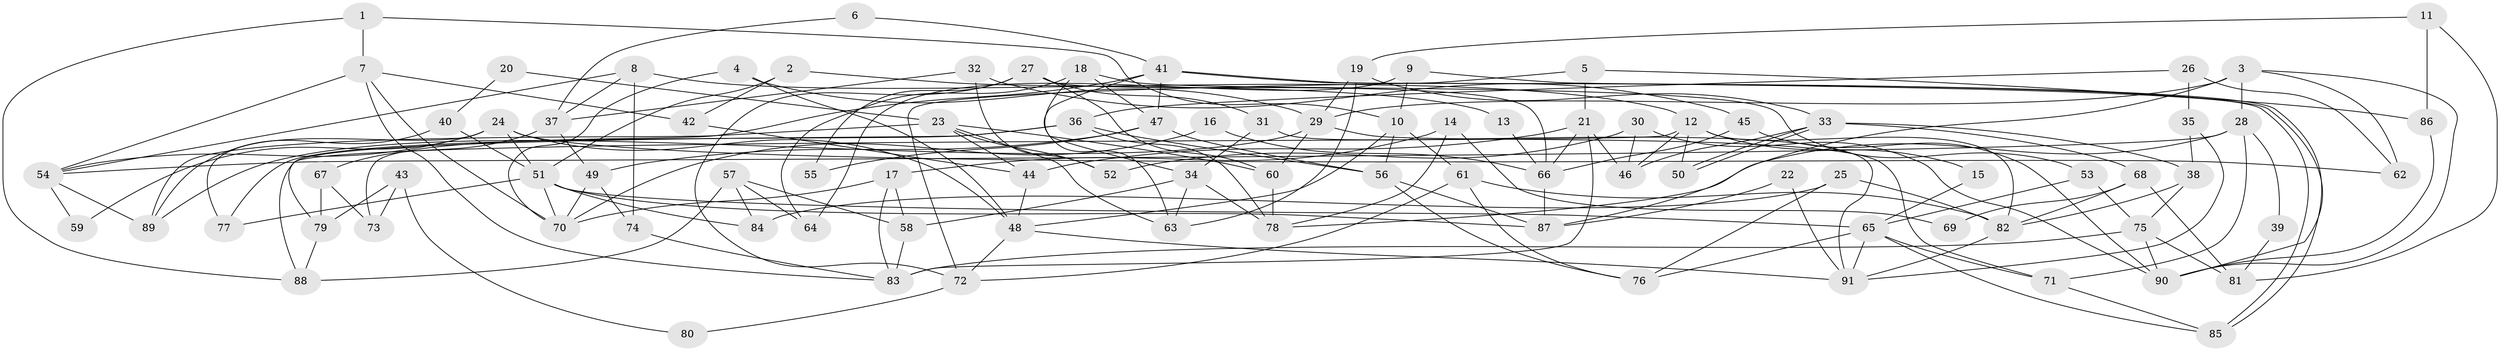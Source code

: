 // coarse degree distribution, {5: 0.125, 4: 0.16071428571428573, 6: 0.07142857142857142, 3: 0.19642857142857142, 9: 0.07142857142857142, 7: 0.125, 10: 0.03571428571428571, 2: 0.10714285714285714, 8: 0.08928571428571429, 1: 0.017857142857142856}
// Generated by graph-tools (version 1.1) at 2025/52/02/27/25 19:52:07]
// undirected, 91 vertices, 182 edges
graph export_dot {
graph [start="1"]
  node [color=gray90,style=filled];
  1;
  2;
  3;
  4;
  5;
  6;
  7;
  8;
  9;
  10;
  11;
  12;
  13;
  14;
  15;
  16;
  17;
  18;
  19;
  20;
  21;
  22;
  23;
  24;
  25;
  26;
  27;
  28;
  29;
  30;
  31;
  32;
  33;
  34;
  35;
  36;
  37;
  38;
  39;
  40;
  41;
  42;
  43;
  44;
  45;
  46;
  47;
  48;
  49;
  50;
  51;
  52;
  53;
  54;
  55;
  56;
  57;
  58;
  59;
  60;
  61;
  62;
  63;
  64;
  65;
  66;
  67;
  68;
  69;
  70;
  71;
  72;
  73;
  74;
  75;
  76;
  77;
  78;
  79;
  80;
  81;
  82;
  83;
  84;
  85;
  86;
  87;
  88;
  89;
  90;
  91;
  1 -- 7;
  1 -- 10;
  1 -- 88;
  2 -- 51;
  2 -- 42;
  2 -- 13;
  3 -- 90;
  3 -- 29;
  3 -- 28;
  3 -- 62;
  3 -- 87;
  4 -- 29;
  4 -- 70;
  4 -- 48;
  5 -- 21;
  5 -- 72;
  5 -- 86;
  6 -- 41;
  6 -- 37;
  7 -- 70;
  7 -- 54;
  7 -- 42;
  7 -- 83;
  8 -- 54;
  8 -- 12;
  8 -- 37;
  8 -- 74;
  9 -- 90;
  9 -- 10;
  9 -- 64;
  10 -- 56;
  10 -- 48;
  10 -- 61;
  11 -- 81;
  11 -- 19;
  11 -- 86;
  12 -- 82;
  12 -- 88;
  12 -- 15;
  12 -- 46;
  12 -- 50;
  13 -- 66;
  14 -- 17;
  14 -- 78;
  14 -- 69;
  15 -- 65;
  16 -- 66;
  16 -- 70;
  17 -- 83;
  17 -- 70;
  17 -- 58;
  18 -- 47;
  18 -- 34;
  18 -- 53;
  18 -- 64;
  19 -- 33;
  19 -- 29;
  19 -- 63;
  20 -- 23;
  20 -- 40;
  21 -- 44;
  21 -- 83;
  21 -- 46;
  21 -- 66;
  22 -- 87;
  22 -- 91;
  23 -- 60;
  23 -- 63;
  23 -- 44;
  23 -- 52;
  23 -- 89;
  24 -- 48;
  24 -- 51;
  24 -- 54;
  24 -- 59;
  24 -- 62;
  24 -- 77;
  25 -- 84;
  25 -- 76;
  25 -- 82;
  26 -- 35;
  26 -- 62;
  26 -- 36;
  27 -- 66;
  27 -- 31;
  27 -- 55;
  27 -- 60;
  27 -- 72;
  28 -- 78;
  28 -- 39;
  28 -- 54;
  28 -- 71;
  29 -- 71;
  29 -- 89;
  29 -- 60;
  30 -- 46;
  30 -- 52;
  30 -- 90;
  31 -- 91;
  31 -- 34;
  32 -- 37;
  32 -- 45;
  32 -- 52;
  33 -- 50;
  33 -- 50;
  33 -- 46;
  33 -- 38;
  33 -- 68;
  34 -- 58;
  34 -- 78;
  34 -- 63;
  35 -- 91;
  35 -- 38;
  36 -- 56;
  36 -- 77;
  36 -- 78;
  36 -- 79;
  37 -- 49;
  37 -- 67;
  38 -- 82;
  38 -- 75;
  39 -- 81;
  40 -- 51;
  40 -- 89;
  41 -- 63;
  41 -- 85;
  41 -- 85;
  41 -- 47;
  41 -- 73;
  42 -- 44;
  43 -- 79;
  43 -- 73;
  43 -- 80;
  44 -- 48;
  45 -- 90;
  45 -- 66;
  47 -- 56;
  47 -- 49;
  47 -- 55;
  48 -- 72;
  48 -- 91;
  49 -- 74;
  49 -- 70;
  51 -- 65;
  51 -- 77;
  51 -- 70;
  51 -- 84;
  51 -- 87;
  53 -- 75;
  53 -- 65;
  54 -- 59;
  54 -- 89;
  56 -- 87;
  56 -- 76;
  57 -- 64;
  57 -- 58;
  57 -- 84;
  57 -- 88;
  58 -- 83;
  60 -- 78;
  61 -- 82;
  61 -- 72;
  61 -- 76;
  65 -- 85;
  65 -- 71;
  65 -- 76;
  65 -- 91;
  66 -- 87;
  67 -- 79;
  67 -- 73;
  68 -- 82;
  68 -- 69;
  68 -- 81;
  71 -- 85;
  72 -- 80;
  74 -- 83;
  75 -- 90;
  75 -- 81;
  75 -- 83;
  79 -- 88;
  82 -- 91;
  86 -- 90;
}
